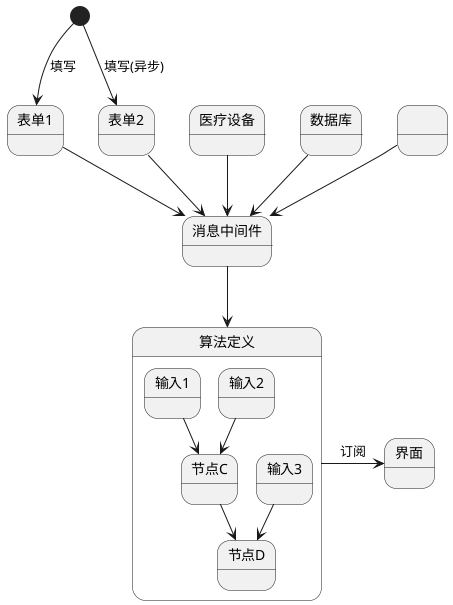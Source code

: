 @startuml
'https://plantuml.com/state-diagram
[*] --> 表单1: 填写
[*] --> 表单2: 填写(异步)

表单1 --> 消息中间件
表单2 --> 消息中间件
医疗设备 --> 消息中间件
数据库 --> 消息中间件
... --> 消息中间件

消息中间件 --> 算法定义

state 算法定义 {
  输入1 --> 节点C
  输入2 --> 节点C
  节点C --> 节点D
  输入3 --> 节点D
}
算法定义 -> 界面: 订阅
@enduml